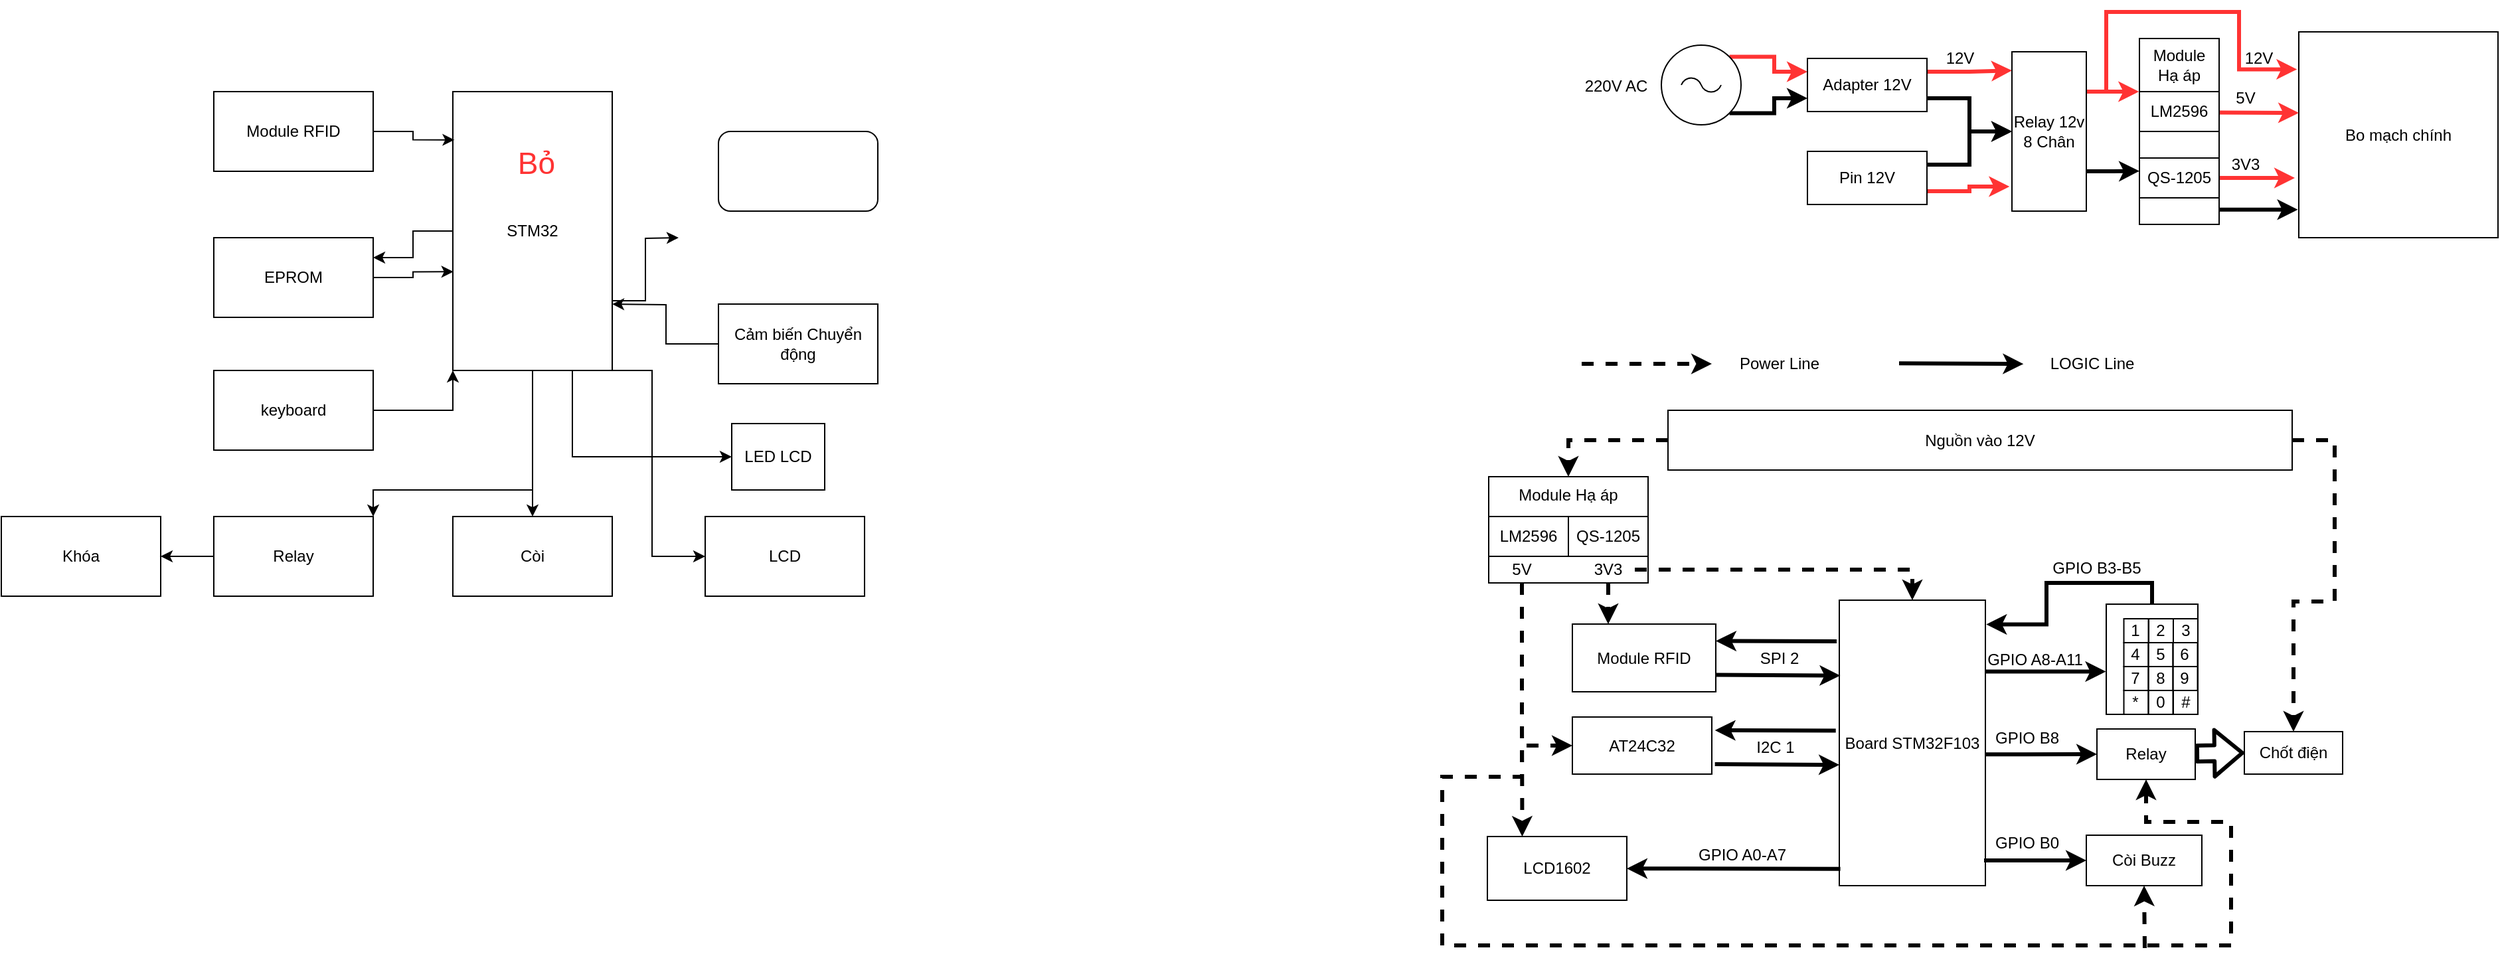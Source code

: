 <mxfile version="13.9.9" type="device"><diagram id="4eO9Ab6HogYwmGx1fFd_" name="Page-1"><mxGraphModel dx="1888" dy="607" grid="1" gridSize="1" guides="1" tooltips="1" connect="1" arrows="1" fold="1" page="1" pageScale="1" pageWidth="850" pageHeight="1100" math="0" shadow="0"><root><mxCell id="0"/><mxCell id="1" parent="0"/><mxCell id="VZHBAmMMGSluGNBoAItk-13" style="edgeStyle=orthogonalEdgeStyle;rounded=0;orthogonalLoop=1;jettySize=auto;html=1;exitX=0;exitY=0.5;exitDx=0;exitDy=0;entryX=1;entryY=0.25;entryDx=0;entryDy=0;" parent="1" source="VZHBAmMMGSluGNBoAItk-1" target="VZHBAmMMGSluGNBoAItk-3" edge="1"><mxGeometry relative="1" as="geometry"/></mxCell><mxCell id="VZHBAmMMGSluGNBoAItk-15" style="edgeStyle=orthogonalEdgeStyle;rounded=0;orthogonalLoop=1;jettySize=auto;html=1;entryX=1;entryY=0;entryDx=0;entryDy=0;" parent="1" source="VZHBAmMMGSluGNBoAItk-1" target="VZHBAmMMGSluGNBoAItk-6" edge="1"><mxGeometry relative="1" as="geometry"><Array as="points"><mxPoint x="350" y="420"/><mxPoint x="230" y="420"/></Array></mxGeometry></mxCell><mxCell id="VZHBAmMMGSluGNBoAItk-16" style="edgeStyle=orthogonalEdgeStyle;rounded=0;orthogonalLoop=1;jettySize=auto;html=1;entryX=0.5;entryY=0;entryDx=0;entryDy=0;" parent="1" source="VZHBAmMMGSluGNBoAItk-1" target="VZHBAmMMGSluGNBoAItk-7" edge="1"><mxGeometry relative="1" as="geometry"/></mxCell><mxCell id="VZHBAmMMGSluGNBoAItk-17" style="edgeStyle=orthogonalEdgeStyle;rounded=0;orthogonalLoop=1;jettySize=auto;html=1;exitX=0.75;exitY=1;exitDx=0;exitDy=0;entryX=0;entryY=0.5;entryDx=0;entryDy=0;" parent="1" source="VZHBAmMMGSluGNBoAItk-1" target="VZHBAmMMGSluGNBoAItk-8" edge="1"><mxGeometry relative="1" as="geometry"><Array as="points"><mxPoint x="440" y="330"/><mxPoint x="440" y="470"/></Array></mxGeometry></mxCell><mxCell id="VZHBAmMMGSluGNBoAItk-18" style="edgeStyle=orthogonalEdgeStyle;rounded=0;orthogonalLoop=1;jettySize=auto;html=1;exitX=0.75;exitY=1;exitDx=0;exitDy=0;entryX=0;entryY=0.5;entryDx=0;entryDy=0;" parent="1" source="VZHBAmMMGSluGNBoAItk-1" target="VZHBAmMMGSluGNBoAItk-10" edge="1"><mxGeometry relative="1" as="geometry"/></mxCell><mxCell id="VZHBAmMMGSluGNBoAItk-19" style="edgeStyle=orthogonalEdgeStyle;rounded=0;orthogonalLoop=1;jettySize=auto;html=1;exitX=1;exitY=0.75;exitDx=0;exitDy=0;" parent="1" source="VZHBAmMMGSluGNBoAItk-1" edge="1"><mxGeometry relative="1" as="geometry"><mxPoint x="460" y="230" as="targetPoint"/></mxGeometry></mxCell><mxCell id="VZHBAmMMGSluGNBoAItk-1" value="STM32" style="rounded=0;whiteSpace=wrap;html=1;" parent="1" vertex="1"><mxGeometry x="290" y="120" width="120" height="210" as="geometry"/></mxCell><mxCell id="VZHBAmMMGSluGNBoAItk-11" style="edgeStyle=orthogonalEdgeStyle;rounded=0;orthogonalLoop=1;jettySize=auto;html=1;entryX=0.01;entryY=0.173;entryDx=0;entryDy=0;entryPerimeter=0;" parent="1" source="VZHBAmMMGSluGNBoAItk-2" target="VZHBAmMMGSluGNBoAItk-1" edge="1"><mxGeometry relative="1" as="geometry"/></mxCell><mxCell id="VZHBAmMMGSluGNBoAItk-2" value="Module RFID" style="rounded=0;whiteSpace=wrap;html=1;" parent="1" vertex="1"><mxGeometry x="110" y="120" width="120" height="60" as="geometry"/></mxCell><mxCell id="VZHBAmMMGSluGNBoAItk-12" style="edgeStyle=orthogonalEdgeStyle;rounded=0;orthogonalLoop=1;jettySize=auto;html=1;entryX=0.003;entryY=0.646;entryDx=0;entryDy=0;entryPerimeter=0;" parent="1" source="VZHBAmMMGSluGNBoAItk-3" target="VZHBAmMMGSluGNBoAItk-1" edge="1"><mxGeometry relative="1" as="geometry"/></mxCell><mxCell id="VZHBAmMMGSluGNBoAItk-3" value="EPROM" style="rounded=0;whiteSpace=wrap;html=1;" parent="1" vertex="1"><mxGeometry x="110" y="230" width="120" height="60" as="geometry"/></mxCell><mxCell id="VZHBAmMMGSluGNBoAItk-14" style="edgeStyle=orthogonalEdgeStyle;rounded=0;orthogonalLoop=1;jettySize=auto;html=1;entryX=0;entryY=1;entryDx=0;entryDy=0;" parent="1" source="VZHBAmMMGSluGNBoAItk-4" target="VZHBAmMMGSluGNBoAItk-1" edge="1"><mxGeometry relative="1" as="geometry"/></mxCell><mxCell id="VZHBAmMMGSluGNBoAItk-4" value="keyboard" style="rounded=0;whiteSpace=wrap;html=1;" parent="1" vertex="1"><mxGeometry x="110" y="330" width="120" height="60" as="geometry"/></mxCell><mxCell id="VZHBAmMMGSluGNBoAItk-5" value="Khóa" style="rounded=0;whiteSpace=wrap;html=1;" parent="1" vertex="1"><mxGeometry x="-50" y="440" width="120" height="60" as="geometry"/></mxCell><mxCell id="VZHBAmMMGSluGNBoAItk-21" value="" style="edgeStyle=orthogonalEdgeStyle;rounded=0;orthogonalLoop=1;jettySize=auto;html=1;" parent="1" source="VZHBAmMMGSluGNBoAItk-6" target="VZHBAmMMGSluGNBoAItk-5" edge="1"><mxGeometry relative="1" as="geometry"/></mxCell><mxCell id="VZHBAmMMGSluGNBoAItk-6" value="Relay" style="rounded=0;whiteSpace=wrap;html=1;" parent="1" vertex="1"><mxGeometry x="110" y="440" width="120" height="60" as="geometry"/></mxCell><mxCell id="VZHBAmMMGSluGNBoAItk-7" value="Còi" style="rounded=0;whiteSpace=wrap;html=1;" parent="1" vertex="1"><mxGeometry x="290" y="440" width="120" height="60" as="geometry"/></mxCell><mxCell id="VZHBAmMMGSluGNBoAItk-8" value="LCD" style="rounded=0;whiteSpace=wrap;html=1;" parent="1" vertex="1"><mxGeometry x="480" y="440" width="120" height="60" as="geometry"/></mxCell><mxCell id="VZHBAmMMGSluGNBoAItk-20" style="edgeStyle=orthogonalEdgeStyle;rounded=0;orthogonalLoop=1;jettySize=auto;html=1;" parent="1" source="VZHBAmMMGSluGNBoAItk-9" edge="1"><mxGeometry relative="1" as="geometry"><mxPoint x="410" y="280" as="targetPoint"/></mxGeometry></mxCell><mxCell id="VZHBAmMMGSluGNBoAItk-9" value="Cảm biến Chuyển động" style="rounded=0;whiteSpace=wrap;html=1;" parent="1" vertex="1"><mxGeometry x="490" y="280" width="120" height="60" as="geometry"/></mxCell><mxCell id="VZHBAmMMGSluGNBoAItk-10" value="LED LCD" style="rounded=0;whiteSpace=wrap;html=1;" parent="1" vertex="1"><mxGeometry x="500" y="370" width="70" height="50" as="geometry"/></mxCell><mxCell id="aRBkwAxBJXni0b6tPo-2-8" value="" style="rounded=1;whiteSpace=wrap;html=1;" parent="1" vertex="1"><mxGeometry x="490" y="150" width="120" height="60" as="geometry"/></mxCell><mxCell id="a8AIKJxuOkW5pwBKTJhL-4" style="edgeStyle=orthogonalEdgeStyle;rounded=0;orthogonalLoop=1;jettySize=auto;html=1;exitX=0.855;exitY=0.145;exitDx=0;exitDy=0;exitPerimeter=0;entryX=0;entryY=0.25;entryDx=0;entryDy=0;strokeColor=#FF3333;strokeWidth=3;" parent="1" source="a8AIKJxuOkW5pwBKTJhL-1" target="a8AIKJxuOkW5pwBKTJhL-3" edge="1"><mxGeometry relative="1" as="geometry"/></mxCell><mxCell id="a8AIKJxuOkW5pwBKTJhL-5" style="edgeStyle=orthogonalEdgeStyle;rounded=0;orthogonalLoop=1;jettySize=auto;html=1;exitX=0.855;exitY=0.855;exitDx=0;exitDy=0;exitPerimeter=0;entryX=0;entryY=0.75;entryDx=0;entryDy=0;strokeWidth=3;" parent="1" source="a8AIKJxuOkW5pwBKTJhL-1" target="a8AIKJxuOkW5pwBKTJhL-3" edge="1"><mxGeometry relative="1" as="geometry"/></mxCell><mxCell id="a8AIKJxuOkW5pwBKTJhL-1" value="" style="pointerEvents=1;verticalLabelPosition=bottom;shadow=0;dashed=0;align=center;html=1;verticalAlign=top;shape=mxgraph.electrical.signal_sources.ac_source;" parent="1" vertex="1"><mxGeometry x="1200" y="85" width="60" height="60" as="geometry"/></mxCell><mxCell id="a8AIKJxuOkW5pwBKTJhL-9" style="edgeStyle=orthogonalEdgeStyle;rounded=0;orthogonalLoop=1;jettySize=auto;html=1;exitX=1;exitY=0.25;exitDx=0;exitDy=0;entryX=0;entryY=0.227;entryDx=0;entryDy=0;entryPerimeter=0;strokeColor=#FF3333;strokeWidth=3;" parent="1" source="a8AIKJxuOkW5pwBKTJhL-3" edge="1"><mxGeometry relative="1" as="geometry"><mxPoint x="1464" y="104.074" as="targetPoint"/></mxGeometry></mxCell><mxCell id="a8AIKJxuOkW5pwBKTJhL-13" style="edgeStyle=orthogonalEdgeStyle;rounded=0;orthogonalLoop=1;jettySize=auto;html=1;exitX=1;exitY=0.75;exitDx=0;exitDy=0;entryX=0;entryY=0.5;entryDx=0;entryDy=0;strokeColor=#000000;strokeWidth=3;" parent="1" source="a8AIKJxuOkW5pwBKTJhL-3" target="a8AIKJxuOkW5pwBKTJhL-11" edge="1"><mxGeometry relative="1" as="geometry"/></mxCell><mxCell id="a8AIKJxuOkW5pwBKTJhL-3" value="Adapter 12V" style="rounded=0;whiteSpace=wrap;html=1;" parent="1" vertex="1"><mxGeometry x="1310" y="95" width="90" height="40" as="geometry"/></mxCell><mxCell id="a8AIKJxuOkW5pwBKTJhL-12" style="edgeStyle=orthogonalEdgeStyle;rounded=0;orthogonalLoop=1;jettySize=auto;html=1;exitX=1;exitY=0.25;exitDx=0;exitDy=0;entryX=0;entryY=0.5;entryDx=0;entryDy=0;strokeColor=#000000;strokeWidth=3;" parent="1" source="a8AIKJxuOkW5pwBKTJhL-6" target="a8AIKJxuOkW5pwBKTJhL-11" edge="1"><mxGeometry relative="1" as="geometry"/></mxCell><mxCell id="a8AIKJxuOkW5pwBKTJhL-14" style="edgeStyle=orthogonalEdgeStyle;rounded=0;orthogonalLoop=1;jettySize=auto;html=1;exitX=1;exitY=0.75;exitDx=0;exitDy=0;entryX=-0.033;entryY=0.846;entryDx=0;entryDy=0;entryPerimeter=0;strokeWidth=3;strokeColor=#FF3333;" parent="1" source="a8AIKJxuOkW5pwBKTJhL-6" target="a8AIKJxuOkW5pwBKTJhL-11" edge="1"><mxGeometry relative="1" as="geometry"/></mxCell><mxCell id="a8AIKJxuOkW5pwBKTJhL-6" value="Pin 12V" style="rounded=0;whiteSpace=wrap;html=1;" parent="1" vertex="1"><mxGeometry x="1310" y="165" width="90" height="40" as="geometry"/></mxCell><mxCell id="a8AIKJxuOkW5pwBKTJhL-19" style="edgeStyle=orthogonalEdgeStyle;rounded=0;orthogonalLoop=1;jettySize=auto;html=1;exitX=1;exitY=0.25;exitDx=0;exitDy=0;entryX=-0.006;entryY=0.284;entryDx=0;entryDy=0;entryPerimeter=0;strokeColor=#FF3333;strokeWidth=3;" parent="1" source="a8AIKJxuOkW5pwBKTJhL-11" target="a8AIKJxuOkW5pwBKTJhL-18" edge="1"><mxGeometry relative="1" as="geometry"/></mxCell><mxCell id="a8AIKJxuOkW5pwBKTJhL-20" style="edgeStyle=orthogonalEdgeStyle;rounded=0;orthogonalLoop=1;jettySize=auto;html=1;exitX=1;exitY=0.75;exitDx=0;exitDy=0;entryX=0;entryY=0.713;entryDx=0;entryDy=0;entryPerimeter=0;strokeWidth=3;" parent="1" source="a8AIKJxuOkW5pwBKTJhL-11" target="a8AIKJxuOkW5pwBKTJhL-18" edge="1"><mxGeometry relative="1" as="geometry"/></mxCell><mxCell id="a8AIKJxuOkW5pwBKTJhL-36" style="edgeStyle=orthogonalEdgeStyle;rounded=0;orthogonalLoop=1;jettySize=auto;html=1;exitX=1;exitY=0.25;exitDx=0;exitDy=0;entryX=-0.009;entryY=0.182;entryDx=0;entryDy=0;entryPerimeter=0;strokeColor=#FF3333;strokeWidth=3;" parent="1" source="a8AIKJxuOkW5pwBKTJhL-11" target="a8AIKJxuOkW5pwBKTJhL-16" edge="1"><mxGeometry relative="1" as="geometry"><Array as="points"><mxPoint x="1535" y="120"/><mxPoint x="1535" y="60"/><mxPoint x="1635" y="60"/><mxPoint x="1635" y="103"/></Array></mxGeometry></mxCell><mxCell id="a8AIKJxuOkW5pwBKTJhL-11" value="Relay 12v 8 Chân" style="rounded=0;whiteSpace=wrap;html=1;" parent="1" vertex="1"><mxGeometry x="1464" y="90" width="56" height="120" as="geometry"/></mxCell><mxCell id="a8AIKJxuOkW5pwBKTJhL-15" style="edgeStyle=orthogonalEdgeStyle;rounded=0;orthogonalLoop=1;jettySize=auto;html=1;exitX=0.5;exitY=1;exitDx=0;exitDy=0;strokeColor=#FF3333;strokeWidth=3;" parent="1" source="a8AIKJxuOkW5pwBKTJhL-6" target="a8AIKJxuOkW5pwBKTJhL-6" edge="1"><mxGeometry relative="1" as="geometry"/></mxCell><mxCell id="a8AIKJxuOkW5pwBKTJhL-16" value="Bo mạch chính" style="rounded=0;whiteSpace=wrap;html=1;" parent="1" vertex="1"><mxGeometry x="1680" y="75" width="150" height="155" as="geometry"/></mxCell><mxCell id="a8AIKJxuOkW5pwBKTJhL-23" style="edgeStyle=orthogonalEdgeStyle;rounded=0;orthogonalLoop=1;jettySize=auto;html=1;exitX=1;exitY=0.75;exitDx=0;exitDy=0;strokeColor=#FF3333;strokeWidth=3;" parent="1" source="a8AIKJxuOkW5pwBKTJhL-18" edge="1"><mxGeometry relative="1" as="geometry"><mxPoint x="1677" y="185" as="targetPoint"/></mxGeometry></mxCell><mxCell id="a8AIKJxuOkW5pwBKTJhL-24" style="edgeStyle=orthogonalEdgeStyle;rounded=0;orthogonalLoop=1;jettySize=auto;html=1;exitX=0.997;exitY=0.91;exitDx=0;exitDy=0;entryX=-0.005;entryY=0.864;entryDx=0;entryDy=0;entryPerimeter=0;strokeWidth=3;exitPerimeter=0;" parent="1" source="a8AIKJxuOkW5pwBKTJhL-18" target="a8AIKJxuOkW5pwBKTJhL-16" edge="1"><mxGeometry relative="1" as="geometry"><Array as="points"><mxPoint x="1620" y="209"/></Array></mxGeometry></mxCell><mxCell id="a8AIKJxuOkW5pwBKTJhL-31" style="edgeStyle=orthogonalEdgeStyle;rounded=0;orthogonalLoop=1;jettySize=auto;html=1;exitX=1.008;exitY=0.398;exitDx=0;exitDy=0;strokeWidth=3;exitPerimeter=0;strokeColor=#FF3333;" parent="1" source="a8AIKJxuOkW5pwBKTJhL-18" edge="1"><mxGeometry relative="1" as="geometry"><mxPoint x="1680" y="136" as="targetPoint"/><Array as="points"><mxPoint x="1680" y="136"/></Array></mxGeometry></mxCell><mxCell id="a8AIKJxuOkW5pwBKTJhL-18" value="" style="rounded=0;whiteSpace=wrap;html=1;" parent="1" vertex="1"><mxGeometry x="1560" y="80" width="60" height="140" as="geometry"/></mxCell><mxCell id="a8AIKJxuOkW5pwBKTJhL-25" value="5V" style="text;html=1;strokeColor=none;fillColor=none;align=center;verticalAlign=middle;whiteSpace=wrap;rounded=0;" parent="1" vertex="1"><mxGeometry x="1620" y="115" width="40" height="20" as="geometry"/></mxCell><mxCell id="a8AIKJxuOkW5pwBKTJhL-26" value="3V3&lt;span style=&quot;color: rgba(0 , 0 , 0 , 0) ; font-family: monospace ; font-size: 0px&quot;&gt;%3CmxGraphModel%3E%3Croot%3E%3CmxCell%20id%3D%220%22%2F%3E%3CmxCell%20id%3D%221%22%20parent%3D%220%22%2F%3E%3CmxCell%20id%3D%222%22%20value%3D%225V%22%20style%3D%22text%3Bhtml%3D1%3BstrokeColor%3Dnone%3BfillColor%3Dnone%3Balign%3Dcenter%3BverticalAlign%3Dmiddle%3BwhiteSpace%3Dwrap%3Brounded%3D0%3B%22%20vertex%3D%221%22%20parent%3D%221%22%3E%3CmxGeometry%20x%3D%221620%22%20y%3D%2290%22%20width%3D%2240%22%20height%3D%2220%22%20as%3D%22geometry%22%2F%3E%3C%2FmxCell%3E%3C%2Froot%3E%3C%2FmxGraphModel%3E&lt;/span&gt;" style="text;html=1;strokeColor=none;fillColor=none;align=center;verticalAlign=middle;whiteSpace=wrap;rounded=0;" parent="1" vertex="1"><mxGeometry x="1620" y="165" width="40" height="20" as="geometry"/></mxCell><mxCell id="a8AIKJxuOkW5pwBKTJhL-29" value="12V" style="text;html=1;strokeColor=none;fillColor=none;align=center;verticalAlign=middle;whiteSpace=wrap;rounded=0;" parent="1" vertex="1"><mxGeometry x="1630" y="85" width="40" height="20" as="geometry"/></mxCell><mxCell id="a8AIKJxuOkW5pwBKTJhL-30" value="Module Hạ áp" style="text;html=1;strokeColor=none;fillColor=none;align=center;verticalAlign=middle;whiteSpace=wrap;rounded=0;" parent="1" vertex="1"><mxGeometry x="1570" y="90" width="40" height="20" as="geometry"/></mxCell><mxCell id="a8AIKJxuOkW5pwBKTJhL-34" value="LM2596" style="rounded=0;whiteSpace=wrap;html=1;" parent="1" vertex="1"><mxGeometry x="1560" y="120" width="60" height="30" as="geometry"/></mxCell><mxCell id="a8AIKJxuOkW5pwBKTJhL-35" value="QS-1205" style="rounded=0;whiteSpace=wrap;html=1;" parent="1" vertex="1"><mxGeometry x="1560" y="170" width="60" height="30" as="geometry"/></mxCell><mxCell id="a8AIKJxuOkW5pwBKTJhL-37" value="220V AC" style="text;html=1;strokeColor=none;fillColor=none;align=center;verticalAlign=middle;whiteSpace=wrap;rounded=0;" parent="1" vertex="1"><mxGeometry x="1136" y="106" width="60" height="20" as="geometry"/></mxCell><mxCell id="a8AIKJxuOkW5pwBKTJhL-38" value="12V" style="text;html=1;strokeColor=none;fillColor=none;align=center;verticalAlign=middle;whiteSpace=wrap;rounded=0;" parent="1" vertex="1"><mxGeometry x="1405" y="85" width="40" height="20" as="geometry"/></mxCell><mxCell id="a8AIKJxuOkW5pwBKTJhL-43" style="edgeStyle=orthogonalEdgeStyle;rounded=0;orthogonalLoop=1;jettySize=auto;html=1;exitX=0;exitY=0.5;exitDx=0;exitDy=0;strokeWidth=3;dashed=1;" parent="1" source="a8AIKJxuOkW5pwBKTJhL-39" target="a8AIKJxuOkW5pwBKTJhL-40" edge="1"><mxGeometry relative="1" as="geometry"/></mxCell><mxCell id="FlKdXOZAw_9oesRlwiht-3" style="edgeStyle=orthogonalEdgeStyle;rounded=0;orthogonalLoop=1;jettySize=auto;html=1;entryX=0.5;entryY=0;entryDx=0;entryDy=0;dashed=1;strokeWidth=3;" edge="1" parent="1" source="a8AIKJxuOkW5pwBKTJhL-39" target="a8AIKJxuOkW5pwBKTJhL-64"><mxGeometry relative="1" as="geometry"><Array as="points"><mxPoint x="1707" y="383"/><mxPoint x="1707" y="504"/><mxPoint x="1676" y="504"/></Array></mxGeometry></mxCell><mxCell id="a8AIKJxuOkW5pwBKTJhL-39" value="Nguồn vào 12V" style="rounded=0;whiteSpace=wrap;html=1;" parent="1" vertex="1"><mxGeometry x="1205" y="360" width="470" height="45" as="geometry"/></mxCell><mxCell id="a8AIKJxuOkW5pwBKTJhL-40" value="Module Hạ áp" style="rounded=0;whiteSpace=wrap;html=1;horizontal=1;verticalAlign=top;" parent="1" vertex="1"><mxGeometry x="1070" y="410" width="120" height="80" as="geometry"/></mxCell><mxCell id="a8AIKJxuOkW5pwBKTJhL-41" value="LM2596" style="rounded=0;whiteSpace=wrap;html=1;" parent="1" vertex="1"><mxGeometry x="1070" y="440" width="60" height="30" as="geometry"/></mxCell><mxCell id="a8AIKJxuOkW5pwBKTJhL-42" value="QS-1205" style="rounded=0;whiteSpace=wrap;html=1;" parent="1" vertex="1"><mxGeometry x="1130" y="440" width="60" height="30" as="geometry"/></mxCell><mxCell id="a8AIKJxuOkW5pwBKTJhL-48" style="edgeStyle=orthogonalEdgeStyle;rounded=0;orthogonalLoop=1;jettySize=auto;html=1;exitX=0.5;exitY=1;exitDx=0;exitDy=0;entryX=0.25;entryY=0;entryDx=0;entryDy=0;strokeColor=#000000;strokeWidth=3;dashed=1;" parent="1" source="a8AIKJxuOkW5pwBKTJhL-44" target="a8AIKJxuOkW5pwBKTJhL-47" edge="1"><mxGeometry relative="1" as="geometry"/></mxCell><mxCell id="a8AIKJxuOkW5pwBKTJhL-59" style="edgeStyle=orthogonalEdgeStyle;rounded=0;orthogonalLoop=1;jettySize=auto;html=1;entryX=0;entryY=0.5;entryDx=0;entryDy=0;strokeColor=#000000;strokeWidth=3;dashed=1;" parent="1" source="a8AIKJxuOkW5pwBKTJhL-44" target="a8AIKJxuOkW5pwBKTJhL-58" edge="1"><mxGeometry relative="1" as="geometry"><Array as="points"><mxPoint x="1095" y="613"/></Array></mxGeometry></mxCell><mxCell id="a8AIKJxuOkW5pwBKTJhL-67" style="edgeStyle=orthogonalEdgeStyle;rounded=0;orthogonalLoop=1;jettySize=auto;html=1;entryX=0.5;entryY=1;entryDx=0;entryDy=0;strokeColor=#000000;strokeWidth=3;dashed=1;" parent="1" source="a8AIKJxuOkW5pwBKTJhL-44" target="a8AIKJxuOkW5pwBKTJhL-63" edge="1"><mxGeometry relative="1" as="geometry"><Array as="points"><mxPoint x="1095" y="636"/><mxPoint x="1035" y="636"/><mxPoint x="1035" y="763"/><mxPoint x="1629" y="763"/><mxPoint x="1629" y="670"/><mxPoint x="1565" y="670"/><mxPoint x="1565" y="641"/></Array></mxGeometry></mxCell><mxCell id="a8AIKJxuOkW5pwBKTJhL-44" value="5V" style="text;html=1;strokeColor=none;fillColor=none;align=center;verticalAlign=middle;whiteSpace=wrap;rounded=0;" parent="1" vertex="1"><mxGeometry x="1075" y="470" width="40" height="20" as="geometry"/></mxCell><mxCell id="a8AIKJxuOkW5pwBKTJhL-54" style="edgeStyle=orthogonalEdgeStyle;rounded=0;orthogonalLoop=1;jettySize=auto;html=1;exitX=0.5;exitY=1;exitDx=0;exitDy=0;entryX=0.25;entryY=0;entryDx=0;entryDy=0;strokeColor=#000000;strokeWidth=3;dashed=1;" parent="1" source="a8AIKJxuOkW5pwBKTJhL-45" target="a8AIKJxuOkW5pwBKTJhL-51" edge="1"><mxGeometry relative="1" as="geometry"/></mxCell><mxCell id="a8AIKJxuOkW5pwBKTJhL-91" style="edgeStyle=orthogonalEdgeStyle;rounded=0;orthogonalLoop=1;jettySize=auto;html=1;entryX=0.5;entryY=0;entryDx=0;entryDy=0;strokeColor=#000000;strokeWidth=3;dashed=1;" parent="1" source="a8AIKJxuOkW5pwBKTJhL-45" target="a8AIKJxuOkW5pwBKTJhL-46" edge="1"><mxGeometry relative="1" as="geometry"/></mxCell><mxCell id="a8AIKJxuOkW5pwBKTJhL-45" value="3V3" style="text;html=1;strokeColor=none;fillColor=none;align=center;verticalAlign=middle;whiteSpace=wrap;rounded=0;" parent="1" vertex="1"><mxGeometry x="1140" y="470" width="40" height="20" as="geometry"/></mxCell><mxCell id="a8AIKJxuOkW5pwBKTJhL-46" value="Board STM32F103" style="rounded=0;whiteSpace=wrap;html=1;" parent="1" vertex="1"><mxGeometry x="1334" y="503" width="110" height="215" as="geometry"/></mxCell><mxCell id="a8AIKJxuOkW5pwBKTJhL-47" value="LCD1602" style="rounded=0;whiteSpace=wrap;html=1;" parent="1" vertex="1"><mxGeometry x="1069" y="681" width="105" height="48" as="geometry"/></mxCell><mxCell id="a8AIKJxuOkW5pwBKTJhL-49" value="" style="endArrow=classic;html=1;strokeColor=#000000;strokeWidth=3;exitX=0.007;exitY=0.941;exitDx=0;exitDy=0;exitPerimeter=0;" parent="1" source="a8AIKJxuOkW5pwBKTJhL-46" target="a8AIKJxuOkW5pwBKTJhL-47" edge="1"><mxGeometry width="50" height="50" relative="1" as="geometry"><mxPoint x="1334" y="552" as="sourcePoint"/><mxPoint x="1231" y="519" as="targetPoint"/></mxGeometry></mxCell><mxCell id="a8AIKJxuOkW5pwBKTJhL-50" value="GPIO A0-A7" style="text;html=1;strokeColor=none;fillColor=none;align=center;verticalAlign=middle;whiteSpace=wrap;rounded=0;" parent="1" vertex="1"><mxGeometry x="1212" y="685" width="98" height="20" as="geometry"/></mxCell><mxCell id="a8AIKJxuOkW5pwBKTJhL-51" value="Module RFID" style="rounded=0;whiteSpace=wrap;html=1;" parent="1" vertex="1"><mxGeometry x="1133" y="521" width="108" height="51" as="geometry"/></mxCell><mxCell id="a8AIKJxuOkW5pwBKTJhL-55" value="" style="endArrow=classic;html=1;strokeColor=#000000;strokeWidth=3;entryX=1;entryY=0.25;entryDx=0;entryDy=0;" parent="1" target="a8AIKJxuOkW5pwBKTJhL-51" edge="1"><mxGeometry width="50" height="50" relative="1" as="geometry"><mxPoint x="1332" y="534" as="sourcePoint"/><mxPoint x="1232" y="493" as="targetPoint"/></mxGeometry></mxCell><mxCell id="a8AIKJxuOkW5pwBKTJhL-56" value="" style="endArrow=classic;html=1;strokeColor=#000000;strokeWidth=3;exitX=1;exitY=0.75;exitDx=0;exitDy=0;entryX=0.006;entryY=0.264;entryDx=0;entryDy=0;entryPerimeter=0;" parent="1" source="a8AIKJxuOkW5pwBKTJhL-51" target="a8AIKJxuOkW5pwBKTJhL-46" edge="1"><mxGeometry width="50" height="50" relative="1" as="geometry"><mxPoint x="1274" y="614.25" as="sourcePoint"/><mxPoint x="1333" y="556" as="targetPoint"/></mxGeometry></mxCell><mxCell id="a8AIKJxuOkW5pwBKTJhL-57" value="SPI 2" style="text;html=1;strokeColor=none;fillColor=none;align=center;verticalAlign=middle;whiteSpace=wrap;rounded=0;" parent="1" vertex="1"><mxGeometry x="1269" y="536.5" width="40" height="20" as="geometry"/></mxCell><mxCell id="a8AIKJxuOkW5pwBKTJhL-58" value="AT24C32" style="rounded=0;whiteSpace=wrap;html=1;" parent="1" vertex="1"><mxGeometry x="1133" y="591" width="105" height="43" as="geometry"/></mxCell><mxCell id="a8AIKJxuOkW5pwBKTJhL-60" value="" style="endArrow=classic;html=1;strokeColor=#000000;strokeWidth=3;entryX=1;entryY=0.25;entryDx=0;entryDy=0;" parent="1" edge="1"><mxGeometry width="50" height="50" relative="1" as="geometry"><mxPoint x="1331.34" y="601.25" as="sourcePoint"/><mxPoint x="1240.34" y="601" as="targetPoint"/></mxGeometry></mxCell><mxCell id="a8AIKJxuOkW5pwBKTJhL-61" value="" style="endArrow=classic;html=1;strokeColor=#000000;strokeWidth=3;exitX=1;exitY=0.75;exitDx=0;exitDy=0;entryX=0.006;entryY=0.264;entryDx=0;entryDy=0;entryPerimeter=0;" parent="1" edge="1"><mxGeometry width="50" height="50" relative="1" as="geometry"><mxPoint x="1240.34" y="626.5" as="sourcePoint"/><mxPoint x="1334.0" y="627.01" as="targetPoint"/></mxGeometry></mxCell><mxCell id="a8AIKJxuOkW5pwBKTJhL-62" value="I2C 1" style="text;html=1;strokeColor=none;fillColor=none;align=center;verticalAlign=middle;whiteSpace=wrap;rounded=0;" parent="1" vertex="1"><mxGeometry x="1266" y="604" width="40" height="20" as="geometry"/></mxCell><mxCell id="a8AIKJxuOkW5pwBKTJhL-63" value="Relay" style="rounded=0;whiteSpace=wrap;html=1;" parent="1" vertex="1"><mxGeometry x="1528" y="600" width="74" height="38" as="geometry"/></mxCell><mxCell id="a8AIKJxuOkW5pwBKTJhL-64" value="Chốt điện" style="rounded=0;whiteSpace=wrap;html=1;" parent="1" vertex="1"><mxGeometry x="1639" y="602" width="74" height="32" as="geometry"/></mxCell><mxCell id="a8AIKJxuOkW5pwBKTJhL-65" value="" style="shape=flexArrow;endArrow=classic;html=1;strokeColor=#000000;strokeWidth=3;entryX=0;entryY=0.5;entryDx=0;entryDy=0;" parent="1" source="a8AIKJxuOkW5pwBKTJhL-63" target="a8AIKJxuOkW5pwBKTJhL-64" edge="1"><mxGeometry width="50" height="50" relative="1" as="geometry"><mxPoint x="1522" y="561" as="sourcePoint"/><mxPoint x="1572" y="511" as="targetPoint"/></mxGeometry></mxCell><mxCell id="a8AIKJxuOkW5pwBKTJhL-66" value="" style="endArrow=classic;html=1;strokeColor=#000000;strokeWidth=3;entryX=0;entryY=0.5;entryDx=0;entryDy=0;exitX=1;exitY=0.54;exitDx=0;exitDy=0;exitPerimeter=0;" parent="1" source="a8AIKJxuOkW5pwBKTJhL-46" target="a8AIKJxuOkW5pwBKTJhL-63" edge="1"><mxGeometry width="50" height="50" relative="1" as="geometry"><mxPoint x="1526" y="604" as="sourcePoint"/><mxPoint x="1576" y="554" as="targetPoint"/></mxGeometry></mxCell><mxCell id="a8AIKJxuOkW5pwBKTJhL-68" value="Còi Buzz" style="rounded=0;whiteSpace=wrap;html=1;" parent="1" vertex="1"><mxGeometry x="1520" y="680" width="87" height="38" as="geometry"/></mxCell><mxCell id="a8AIKJxuOkW5pwBKTJhL-69" value="" style="endArrow=classic;html=1;strokeColor=#000000;strokeWidth=3;entryX=0;entryY=0.5;entryDx=0;entryDy=0;" parent="1" target="a8AIKJxuOkW5pwBKTJhL-68" edge="1"><mxGeometry width="50" height="50" relative="1" as="geometry"><mxPoint x="1443" y="699" as="sourcePoint"/><mxPoint x="1503" y="620" as="targetPoint"/></mxGeometry></mxCell><mxCell id="a8AIKJxuOkW5pwBKTJhL-70" value="" style="endArrow=classic;html=1;strokeColor=#000000;strokeWidth=3;entryX=0.5;entryY=1;entryDx=0;entryDy=0;dashed=1;" parent="1" target="a8AIKJxuOkW5pwBKTJhL-68" edge="1"><mxGeometry width="50" height="50" relative="1" as="geometry"><mxPoint x="1564" y="765" as="sourcePoint"/><mxPoint x="1503" y="620" as="targetPoint"/></mxGeometry></mxCell><mxCell id="a8AIKJxuOkW5pwBKTJhL-71" value="GPIO B0" style="text;html=1;strokeColor=none;fillColor=none;align=center;verticalAlign=middle;whiteSpace=wrap;rounded=0;" parent="1" vertex="1"><mxGeometry x="1447" y="676" width="57" height="20" as="geometry"/></mxCell><mxCell id="a8AIKJxuOkW5pwBKTJhL-72" value="GPIO B8" style="text;html=1;strokeColor=none;fillColor=none;align=center;verticalAlign=middle;whiteSpace=wrap;rounded=0;" parent="1" vertex="1"><mxGeometry x="1447" y="597" width="57" height="20" as="geometry"/></mxCell><mxCell id="a8AIKJxuOkW5pwBKTJhL-74" value="1" style="text;html=1;align=center;verticalAlign=middle;whiteSpace=wrap;rounded=0;strokeColor=#000000;spacingLeft=-1;" parent="1" vertex="1"><mxGeometry x="1548.25" y="517" width="18.5" height="18" as="geometry"/></mxCell><mxCell id="a8AIKJxuOkW5pwBKTJhL-75" value="2" style="text;html=1;align=center;verticalAlign=middle;whiteSpace=wrap;rounded=0;strokeColor=#000000;spacingLeft=-1;" parent="1" vertex="1"><mxGeometry x="1567" y="517" width="18.5" height="18" as="geometry"/></mxCell><mxCell id="a8AIKJxuOkW5pwBKTJhL-76" value="3" style="text;html=1;align=center;verticalAlign=middle;whiteSpace=wrap;rounded=0;strokeColor=#000000;spacingLeft=-1;" parent="1" vertex="1"><mxGeometry x="1585.5" y="517" width="18.5" height="18" as="geometry"/></mxCell><mxCell id="a8AIKJxuOkW5pwBKTJhL-77" value="4" style="text;html=1;align=center;verticalAlign=middle;whiteSpace=wrap;rounded=0;strokeColor=#000000;spacingLeft=-1;" parent="1" vertex="1"><mxGeometry x="1548.25" y="535" width="18.5" height="18" as="geometry"/></mxCell><mxCell id="a8AIKJxuOkW5pwBKTJhL-78" value="5" style="text;html=1;align=center;verticalAlign=middle;whiteSpace=wrap;rounded=0;strokeColor=#000000;spacingLeft=-1;" parent="1" vertex="1"><mxGeometry x="1566.75" y="535" width="18.5" height="18" as="geometry"/></mxCell><mxCell id="a8AIKJxuOkW5pwBKTJhL-79" value="6" style="text;html=1;align=center;verticalAlign=middle;whiteSpace=wrap;rounded=0;strokeColor=#000000;spacingLeft=-1;" parent="1" vertex="1"><mxGeometry x="1585.25" y="535" width="18.5" height="18" as="geometry"/></mxCell><mxCell id="a8AIKJxuOkW5pwBKTJhL-80" value="7" style="text;html=1;align=center;verticalAlign=middle;whiteSpace=wrap;rounded=0;strokeColor=#000000;spacingLeft=-1;" parent="1" vertex="1"><mxGeometry x="1548.25" y="553" width="18.5" height="18" as="geometry"/></mxCell><mxCell id="a8AIKJxuOkW5pwBKTJhL-81" value="8" style="text;html=1;align=center;verticalAlign=middle;whiteSpace=wrap;rounded=0;strokeColor=#000000;spacingLeft=-1;" parent="1" vertex="1"><mxGeometry x="1566.75" y="553" width="18.5" height="18" as="geometry"/></mxCell><mxCell id="a8AIKJxuOkW5pwBKTJhL-82" value="9" style="text;html=1;align=center;verticalAlign=middle;whiteSpace=wrap;rounded=0;strokeColor=#000000;spacingLeft=-1;" parent="1" vertex="1"><mxGeometry x="1585.25" y="553" width="18.5" height="18" as="geometry"/></mxCell><mxCell id="a8AIKJxuOkW5pwBKTJhL-83" value="0" style="text;html=1;align=center;verticalAlign=middle;whiteSpace=wrap;rounded=0;strokeColor=#000000;spacingLeft=-1;" parent="1" vertex="1"><mxGeometry x="1566.75" y="571" width="18.5" height="18" as="geometry"/></mxCell><mxCell id="a8AIKJxuOkW5pwBKTJhL-84" value="*" style="text;html=1;align=center;verticalAlign=middle;whiteSpace=wrap;rounded=0;strokeColor=#000000;spacingLeft=-1;" parent="1" vertex="1"><mxGeometry x="1548.25" y="571" width="18.5" height="18" as="geometry"/></mxCell><mxCell id="a8AIKJxuOkW5pwBKTJhL-85" value="#" style="text;html=1;align=center;verticalAlign=middle;whiteSpace=wrap;rounded=0;strokeColor=#000000;spacingLeft=-1;" parent="1" vertex="1"><mxGeometry x="1585.5" y="571" width="18.5" height="18" as="geometry"/></mxCell><mxCell id="a8AIKJxuOkW5pwBKTJhL-89" style="edgeStyle=orthogonalEdgeStyle;rounded=0;orthogonalLoop=1;jettySize=auto;html=1;entryX=1.006;entryY=0.085;entryDx=0;entryDy=0;entryPerimeter=0;strokeColor=#000000;strokeWidth=3;" parent="1" source="a8AIKJxuOkW5pwBKTJhL-86" target="a8AIKJxuOkW5pwBKTJhL-46" edge="1"><mxGeometry relative="1" as="geometry"><Array as="points"><mxPoint x="1570" y="490"/><mxPoint x="1490" y="490"/><mxPoint x="1490" y="521"/></Array></mxGeometry></mxCell><mxCell id="a8AIKJxuOkW5pwBKTJhL-86" value="" style="rounded=0;whiteSpace=wrap;html=1;strokeColor=#000000;fillColor=none;align=center;" parent="1" vertex="1"><mxGeometry x="1535" y="506" width="69" height="83" as="geometry"/></mxCell><mxCell id="a8AIKJxuOkW5pwBKTJhL-87" value="" style="endArrow=classic;html=1;strokeColor=#000000;strokeWidth=3;exitX=1;exitY=0.25;exitDx=0;exitDy=0;entryX=-0.004;entryY=0.612;entryDx=0;entryDy=0;entryPerimeter=0;" parent="1" source="a8AIKJxuOkW5pwBKTJhL-46" target="a8AIKJxuOkW5pwBKTJhL-86" edge="1"><mxGeometry width="50" height="50" relative="1" as="geometry"><mxPoint x="1479" y="549" as="sourcePoint"/><mxPoint x="1529" y="499" as="targetPoint"/></mxGeometry></mxCell><mxCell id="a8AIKJxuOkW5pwBKTJhL-88" value="GPIO A8-A11" style="text;html=1;strokeColor=none;fillColor=none;align=center;verticalAlign=middle;whiteSpace=wrap;rounded=0;" parent="1" vertex="1"><mxGeometry x="1439" y="537.5" width="85" height="20" as="geometry"/></mxCell><mxCell id="a8AIKJxuOkW5pwBKTJhL-90" value="GPIO B3-B5" style="text;html=1;strokeColor=none;fillColor=none;align=center;verticalAlign=middle;whiteSpace=wrap;rounded=0;" parent="1" vertex="1"><mxGeometry x="1490" y="469" width="76" height="20" as="geometry"/></mxCell><mxCell id="a8AIKJxuOkW5pwBKTJhL-92" value="" style="endArrow=classic;html=1;dashed=1;strokeColor=#000000;strokeWidth=3;" parent="1" edge="1"><mxGeometry width="50" height="50" relative="1" as="geometry"><mxPoint x="1140" y="325" as="sourcePoint"/><mxPoint x="1238" y="325" as="targetPoint"/></mxGeometry></mxCell><mxCell id="a8AIKJxuOkW5pwBKTJhL-93" value="Power Line" style="text;html=1;strokeColor=none;fillColor=none;align=center;verticalAlign=middle;whiteSpace=wrap;rounded=0;" parent="1" vertex="1"><mxGeometry x="1245" y="315" width="88" height="20" as="geometry"/></mxCell><mxCell id="a8AIKJxuOkW5pwBKTJhL-94" value="" style="endArrow=classic;html=1;strokeColor=#000000;strokeWidth=3;exitX=1;exitY=0.75;exitDx=0;exitDy=0;entryX=0.006;entryY=0.264;entryDx=0;entryDy=0;entryPerimeter=0;" parent="1" edge="1"><mxGeometry width="50" height="50" relative="1" as="geometry"><mxPoint x="1379.0" y="324.58" as="sourcePoint"/><mxPoint x="1472.66" y="325.09" as="targetPoint"/></mxGeometry></mxCell><mxCell id="a8AIKJxuOkW5pwBKTJhL-96" value="LOGIC Line" style="text;html=1;strokeColor=none;fillColor=none;align=center;verticalAlign=middle;whiteSpace=wrap;rounded=0;" parent="1" vertex="1"><mxGeometry x="1482" y="315" width="85" height="20" as="geometry"/></mxCell><mxCell id="a8AIKJxuOkW5pwBKTJhL-97" value="Bỏ" style="text;html=1;strokeColor=none;fillColor=none;align=center;verticalAlign=middle;whiteSpace=wrap;rounded=0;fontSize=23;fontColor=#FF3333;" parent="1" vertex="1"><mxGeometry x="333" y="164" width="40" height="20" as="geometry"/></mxCell></root></mxGraphModel></diagram></mxfile>